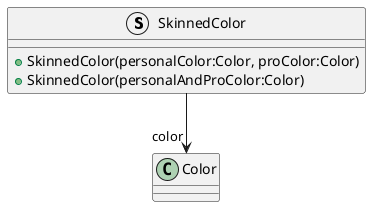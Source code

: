 @startuml
struct SkinnedColor {
    + SkinnedColor(personalColor:Color, proColor:Color)
    + SkinnedColor(personalAndProColor:Color)
}
SkinnedColor --> "color" Color
@enduml
